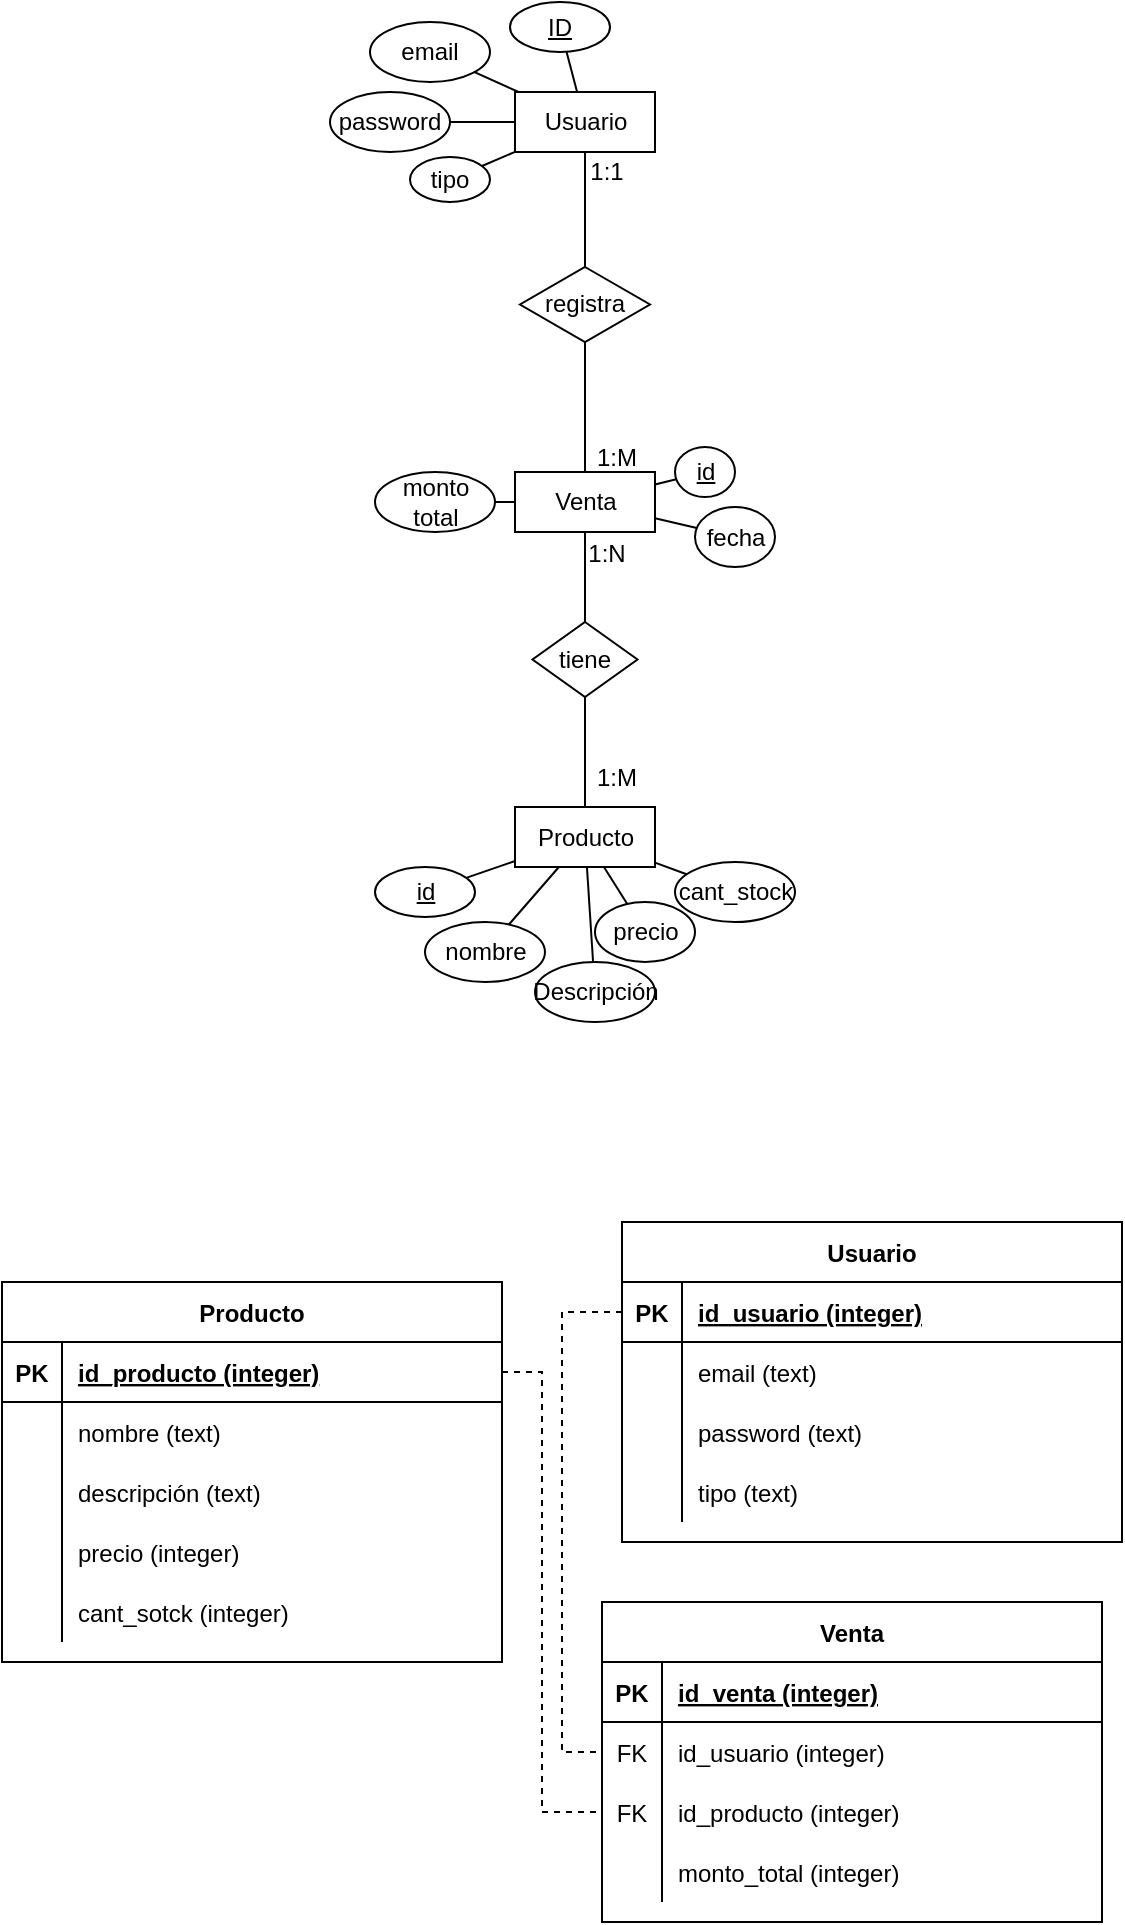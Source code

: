 <mxfile version="24.3.1" type="device">
  <diagram id="R2lEEEUBdFMjLlhIrx00" name="Page-1">
    <mxGraphModel dx="3315" dy="803" grid="1" gridSize="10" guides="1" tooltips="1" connect="1" arrows="1" fold="1" page="1" pageScale="1" pageWidth="850" pageHeight="1100" math="0" shadow="0" extFonts="Permanent Marker^https://fonts.googleapis.com/css?family=Permanent+Marker">
      <root>
        <mxCell id="0" />
        <mxCell id="1" parent="0" />
        <mxCell id="B-fqAywJtdYy5qds0nsP-2" value="Venta" style="shape=table;startSize=30;container=1;collapsible=1;childLayout=tableLayout;fixedRows=1;rowLines=0;fontStyle=1;align=center;resizeLast=1;" vertex="1" parent="1">
          <mxGeometry x="-1255" y="870" width="250" height="160" as="geometry" />
        </mxCell>
        <mxCell id="B-fqAywJtdYy5qds0nsP-3" value="" style="shape=partialRectangle;collapsible=0;dropTarget=0;pointerEvents=0;fillColor=none;points=[[0,0.5],[1,0.5]];portConstraint=eastwest;top=0;left=0;right=0;bottom=1;" vertex="1" parent="B-fqAywJtdYy5qds0nsP-2">
          <mxGeometry y="30" width="250" height="30" as="geometry" />
        </mxCell>
        <mxCell id="B-fqAywJtdYy5qds0nsP-4" value="PK" style="shape=partialRectangle;overflow=hidden;connectable=0;fillColor=none;top=0;left=0;bottom=0;right=0;fontStyle=1;" vertex="1" parent="B-fqAywJtdYy5qds0nsP-3">
          <mxGeometry width="30" height="30" as="geometry">
            <mxRectangle width="30" height="30" as="alternateBounds" />
          </mxGeometry>
        </mxCell>
        <mxCell id="B-fqAywJtdYy5qds0nsP-5" value="id_venta (integer)" style="shape=partialRectangle;overflow=hidden;connectable=0;fillColor=none;top=0;left=0;bottom=0;right=0;align=left;spacingLeft=6;fontStyle=5;" vertex="1" parent="B-fqAywJtdYy5qds0nsP-3">
          <mxGeometry x="30" width="220" height="30" as="geometry">
            <mxRectangle width="220" height="30" as="alternateBounds" />
          </mxGeometry>
        </mxCell>
        <mxCell id="B-fqAywJtdYy5qds0nsP-6" value="" style="shape=partialRectangle;collapsible=0;dropTarget=0;pointerEvents=0;fillColor=none;points=[[0,0.5],[1,0.5]];portConstraint=eastwest;top=0;left=0;right=0;bottom=0;" vertex="1" parent="B-fqAywJtdYy5qds0nsP-2">
          <mxGeometry y="60" width="250" height="30" as="geometry" />
        </mxCell>
        <mxCell id="B-fqAywJtdYy5qds0nsP-7" value="FK" style="shape=partialRectangle;overflow=hidden;connectable=0;fillColor=none;top=0;left=0;bottom=0;right=0;" vertex="1" parent="B-fqAywJtdYy5qds0nsP-6">
          <mxGeometry width="30" height="30" as="geometry">
            <mxRectangle width="30" height="30" as="alternateBounds" />
          </mxGeometry>
        </mxCell>
        <mxCell id="B-fqAywJtdYy5qds0nsP-8" value="id_usuario (integer)" style="shape=partialRectangle;overflow=hidden;connectable=0;fillColor=none;top=0;left=0;bottom=0;right=0;align=left;spacingLeft=6;" vertex="1" parent="B-fqAywJtdYy5qds0nsP-6">
          <mxGeometry x="30" width="220" height="30" as="geometry">
            <mxRectangle width="220" height="30" as="alternateBounds" />
          </mxGeometry>
        </mxCell>
        <mxCell id="B-fqAywJtdYy5qds0nsP-9" value="" style="shape=partialRectangle;collapsible=0;dropTarget=0;pointerEvents=0;fillColor=none;points=[[0,0.5],[1,0.5]];portConstraint=eastwest;top=0;left=0;right=0;bottom=0;" vertex="1" parent="B-fqAywJtdYy5qds0nsP-2">
          <mxGeometry y="90" width="250" height="30" as="geometry" />
        </mxCell>
        <mxCell id="B-fqAywJtdYy5qds0nsP-10" value="FK" style="shape=partialRectangle;overflow=hidden;connectable=0;fillColor=none;top=0;left=0;bottom=0;right=0;" vertex="1" parent="B-fqAywJtdYy5qds0nsP-9">
          <mxGeometry width="30" height="30" as="geometry">
            <mxRectangle width="30" height="30" as="alternateBounds" />
          </mxGeometry>
        </mxCell>
        <mxCell id="B-fqAywJtdYy5qds0nsP-11" value="id_producto (integer)" style="shape=partialRectangle;overflow=hidden;connectable=0;fillColor=none;top=0;left=0;bottom=0;right=0;align=left;spacingLeft=6;" vertex="1" parent="B-fqAywJtdYy5qds0nsP-9">
          <mxGeometry x="30" width="220" height="30" as="geometry">
            <mxRectangle width="220" height="30" as="alternateBounds" />
          </mxGeometry>
        </mxCell>
        <mxCell id="B-fqAywJtdYy5qds0nsP-12" value="" style="shape=partialRectangle;collapsible=0;dropTarget=0;pointerEvents=0;fillColor=none;points=[[0,0.5],[1,0.5]];portConstraint=eastwest;top=0;left=0;right=0;bottom=0;" vertex="1" parent="B-fqAywJtdYy5qds0nsP-2">
          <mxGeometry y="120" width="250" height="30" as="geometry" />
        </mxCell>
        <mxCell id="B-fqAywJtdYy5qds0nsP-13" value="" style="shape=partialRectangle;overflow=hidden;connectable=0;fillColor=none;top=0;left=0;bottom=0;right=0;" vertex="1" parent="B-fqAywJtdYy5qds0nsP-12">
          <mxGeometry width="30" height="30" as="geometry">
            <mxRectangle width="30" height="30" as="alternateBounds" />
          </mxGeometry>
        </mxCell>
        <mxCell id="B-fqAywJtdYy5qds0nsP-14" value="monto_total (integer)" style="shape=partialRectangle;overflow=hidden;connectable=0;fillColor=none;top=0;left=0;bottom=0;right=0;align=left;spacingLeft=6;" vertex="1" parent="B-fqAywJtdYy5qds0nsP-12">
          <mxGeometry x="30" width="220" height="30" as="geometry">
            <mxRectangle width="220" height="30" as="alternateBounds" />
          </mxGeometry>
        </mxCell>
        <mxCell id="B-fqAywJtdYy5qds0nsP-21" value="Producto" style="shape=table;startSize=30;container=1;collapsible=1;childLayout=tableLayout;fixedRows=1;rowLines=0;fontStyle=1;align=center;resizeLast=1;" vertex="1" parent="1">
          <mxGeometry x="-1555" y="710" width="250" height="190" as="geometry" />
        </mxCell>
        <mxCell id="B-fqAywJtdYy5qds0nsP-22" value="" style="shape=partialRectangle;collapsible=0;dropTarget=0;pointerEvents=0;fillColor=none;points=[[0,0.5],[1,0.5]];portConstraint=eastwest;top=0;left=0;right=0;bottom=1;" vertex="1" parent="B-fqAywJtdYy5qds0nsP-21">
          <mxGeometry y="30" width="250" height="30" as="geometry" />
        </mxCell>
        <mxCell id="B-fqAywJtdYy5qds0nsP-23" value="PK" style="shape=partialRectangle;overflow=hidden;connectable=0;fillColor=none;top=0;left=0;bottom=0;right=0;fontStyle=1;" vertex="1" parent="B-fqAywJtdYy5qds0nsP-22">
          <mxGeometry width="30" height="30" as="geometry">
            <mxRectangle width="30" height="30" as="alternateBounds" />
          </mxGeometry>
        </mxCell>
        <mxCell id="B-fqAywJtdYy5qds0nsP-24" value="id_producto (integer)" style="shape=partialRectangle;overflow=hidden;connectable=0;fillColor=none;top=0;left=0;bottom=0;right=0;align=left;spacingLeft=6;fontStyle=5;" vertex="1" parent="B-fqAywJtdYy5qds0nsP-22">
          <mxGeometry x="30" width="220" height="30" as="geometry">
            <mxRectangle width="220" height="30" as="alternateBounds" />
          </mxGeometry>
        </mxCell>
        <mxCell id="B-fqAywJtdYy5qds0nsP-25" value="" style="shape=partialRectangle;collapsible=0;dropTarget=0;pointerEvents=0;fillColor=none;points=[[0,0.5],[1,0.5]];portConstraint=eastwest;top=0;left=0;right=0;bottom=0;" vertex="1" parent="B-fqAywJtdYy5qds0nsP-21">
          <mxGeometry y="60" width="250" height="30" as="geometry" />
        </mxCell>
        <mxCell id="B-fqAywJtdYy5qds0nsP-26" value="" style="shape=partialRectangle;overflow=hidden;connectable=0;fillColor=none;top=0;left=0;bottom=0;right=0;" vertex="1" parent="B-fqAywJtdYy5qds0nsP-25">
          <mxGeometry width="30" height="30" as="geometry">
            <mxRectangle width="30" height="30" as="alternateBounds" />
          </mxGeometry>
        </mxCell>
        <mxCell id="B-fqAywJtdYy5qds0nsP-27" value="nombre (text)" style="shape=partialRectangle;overflow=hidden;connectable=0;fillColor=none;top=0;left=0;bottom=0;right=0;align=left;spacingLeft=6;" vertex="1" parent="B-fqAywJtdYy5qds0nsP-25">
          <mxGeometry x="30" width="220" height="30" as="geometry">
            <mxRectangle width="220" height="30" as="alternateBounds" />
          </mxGeometry>
        </mxCell>
        <mxCell id="B-fqAywJtdYy5qds0nsP-28" value="" style="shape=partialRectangle;collapsible=0;dropTarget=0;pointerEvents=0;fillColor=none;points=[[0,0.5],[1,0.5]];portConstraint=eastwest;top=0;left=0;right=0;bottom=0;" vertex="1" parent="B-fqAywJtdYy5qds0nsP-21">
          <mxGeometry y="90" width="250" height="30" as="geometry" />
        </mxCell>
        <mxCell id="B-fqAywJtdYy5qds0nsP-29" value="" style="shape=partialRectangle;overflow=hidden;connectable=0;fillColor=none;top=0;left=0;bottom=0;right=0;" vertex="1" parent="B-fqAywJtdYy5qds0nsP-28">
          <mxGeometry width="30" height="30" as="geometry">
            <mxRectangle width="30" height="30" as="alternateBounds" />
          </mxGeometry>
        </mxCell>
        <mxCell id="B-fqAywJtdYy5qds0nsP-30" value="descripción (text)" style="shape=partialRectangle;overflow=hidden;connectable=0;fillColor=none;top=0;left=0;bottom=0;right=0;align=left;spacingLeft=6;" vertex="1" parent="B-fqAywJtdYy5qds0nsP-28">
          <mxGeometry x="30" width="220" height="30" as="geometry">
            <mxRectangle width="220" height="30" as="alternateBounds" />
          </mxGeometry>
        </mxCell>
        <mxCell id="B-fqAywJtdYy5qds0nsP-31" value="" style="shape=partialRectangle;collapsible=0;dropTarget=0;pointerEvents=0;fillColor=none;points=[[0,0.5],[1,0.5]];portConstraint=eastwest;top=0;left=0;right=0;bottom=0;" vertex="1" parent="B-fqAywJtdYy5qds0nsP-21">
          <mxGeometry y="120" width="250" height="30" as="geometry" />
        </mxCell>
        <mxCell id="B-fqAywJtdYy5qds0nsP-32" value="" style="shape=partialRectangle;overflow=hidden;connectable=0;fillColor=none;top=0;left=0;bottom=0;right=0;" vertex="1" parent="B-fqAywJtdYy5qds0nsP-31">
          <mxGeometry width="30" height="30" as="geometry">
            <mxRectangle width="30" height="30" as="alternateBounds" />
          </mxGeometry>
        </mxCell>
        <mxCell id="B-fqAywJtdYy5qds0nsP-33" value="precio (integer)" style="shape=partialRectangle;overflow=hidden;connectable=0;fillColor=none;top=0;left=0;bottom=0;right=0;align=left;spacingLeft=6;" vertex="1" parent="B-fqAywJtdYy5qds0nsP-31">
          <mxGeometry x="30" width="220" height="30" as="geometry">
            <mxRectangle width="220" height="30" as="alternateBounds" />
          </mxGeometry>
        </mxCell>
        <mxCell id="B-fqAywJtdYy5qds0nsP-34" value="" style="shape=partialRectangle;collapsible=0;dropTarget=0;pointerEvents=0;fillColor=none;points=[[0,0.5],[1,0.5]];portConstraint=eastwest;top=0;left=0;right=0;bottom=0;" vertex="1" parent="B-fqAywJtdYy5qds0nsP-21">
          <mxGeometry y="150" width="250" height="30" as="geometry" />
        </mxCell>
        <mxCell id="B-fqAywJtdYy5qds0nsP-35" value="" style="shape=partialRectangle;overflow=hidden;connectable=0;fillColor=none;top=0;left=0;bottom=0;right=0;" vertex="1" parent="B-fqAywJtdYy5qds0nsP-34">
          <mxGeometry width="30" height="30" as="geometry">
            <mxRectangle width="30" height="30" as="alternateBounds" />
          </mxGeometry>
        </mxCell>
        <mxCell id="B-fqAywJtdYy5qds0nsP-36" value="cant_sotck (integer)" style="shape=partialRectangle;overflow=hidden;connectable=0;fillColor=none;top=0;left=0;bottom=0;right=0;align=left;spacingLeft=6;" vertex="1" parent="B-fqAywJtdYy5qds0nsP-34">
          <mxGeometry x="30" width="220" height="30" as="geometry">
            <mxRectangle width="220" height="30" as="alternateBounds" />
          </mxGeometry>
        </mxCell>
        <mxCell id="B-fqAywJtdYy5qds0nsP-40" value="Usuario" style="shape=table;startSize=30;container=1;collapsible=1;childLayout=tableLayout;fixedRows=1;rowLines=0;fontStyle=1;align=center;resizeLast=1;" vertex="1" parent="1">
          <mxGeometry x="-1245" y="680" width="250" height="160" as="geometry" />
        </mxCell>
        <mxCell id="B-fqAywJtdYy5qds0nsP-41" value="" style="shape=partialRectangle;collapsible=0;dropTarget=0;pointerEvents=0;fillColor=none;points=[[0,0.5],[1,0.5]];portConstraint=eastwest;top=0;left=0;right=0;bottom=1;" vertex="1" parent="B-fqAywJtdYy5qds0nsP-40">
          <mxGeometry y="30" width="250" height="30" as="geometry" />
        </mxCell>
        <mxCell id="B-fqAywJtdYy5qds0nsP-42" value="PK" style="shape=partialRectangle;overflow=hidden;connectable=0;fillColor=none;top=0;left=0;bottom=0;right=0;fontStyle=1;" vertex="1" parent="B-fqAywJtdYy5qds0nsP-41">
          <mxGeometry width="30" height="30" as="geometry">
            <mxRectangle width="30" height="30" as="alternateBounds" />
          </mxGeometry>
        </mxCell>
        <mxCell id="B-fqAywJtdYy5qds0nsP-43" value="id_usuario (integer)" style="shape=partialRectangle;overflow=hidden;connectable=0;fillColor=none;top=0;left=0;bottom=0;right=0;align=left;spacingLeft=6;fontStyle=5;" vertex="1" parent="B-fqAywJtdYy5qds0nsP-41">
          <mxGeometry x="30" width="220" height="30" as="geometry">
            <mxRectangle width="220" height="30" as="alternateBounds" />
          </mxGeometry>
        </mxCell>
        <mxCell id="B-fqAywJtdYy5qds0nsP-44" value="" style="shape=partialRectangle;collapsible=0;dropTarget=0;pointerEvents=0;fillColor=none;points=[[0,0.5],[1,0.5]];portConstraint=eastwest;top=0;left=0;right=0;bottom=0;" vertex="1" parent="B-fqAywJtdYy5qds0nsP-40">
          <mxGeometry y="60" width="250" height="30" as="geometry" />
        </mxCell>
        <mxCell id="B-fqAywJtdYy5qds0nsP-45" value="" style="shape=partialRectangle;overflow=hidden;connectable=0;fillColor=none;top=0;left=0;bottom=0;right=0;" vertex="1" parent="B-fqAywJtdYy5qds0nsP-44">
          <mxGeometry width="30" height="30" as="geometry">
            <mxRectangle width="30" height="30" as="alternateBounds" />
          </mxGeometry>
        </mxCell>
        <mxCell id="B-fqAywJtdYy5qds0nsP-46" value="email (text)" style="shape=partialRectangle;overflow=hidden;connectable=0;fillColor=none;top=0;left=0;bottom=0;right=0;align=left;spacingLeft=6;" vertex="1" parent="B-fqAywJtdYy5qds0nsP-44">
          <mxGeometry x="30" width="220" height="30" as="geometry">
            <mxRectangle width="220" height="30" as="alternateBounds" />
          </mxGeometry>
        </mxCell>
        <mxCell id="B-fqAywJtdYy5qds0nsP-47" value="" style="shape=partialRectangle;collapsible=0;dropTarget=0;pointerEvents=0;fillColor=none;points=[[0,0.5],[1,0.5]];portConstraint=eastwest;top=0;left=0;right=0;bottom=0;" vertex="1" parent="B-fqAywJtdYy5qds0nsP-40">
          <mxGeometry y="90" width="250" height="30" as="geometry" />
        </mxCell>
        <mxCell id="B-fqAywJtdYy5qds0nsP-48" value="" style="shape=partialRectangle;overflow=hidden;connectable=0;fillColor=none;top=0;left=0;bottom=0;right=0;" vertex="1" parent="B-fqAywJtdYy5qds0nsP-47">
          <mxGeometry width="30" height="30" as="geometry">
            <mxRectangle width="30" height="30" as="alternateBounds" />
          </mxGeometry>
        </mxCell>
        <mxCell id="B-fqAywJtdYy5qds0nsP-49" value="password (text)" style="shape=partialRectangle;overflow=hidden;connectable=0;fillColor=none;top=0;left=0;bottom=0;right=0;align=left;spacingLeft=6;" vertex="1" parent="B-fqAywJtdYy5qds0nsP-47">
          <mxGeometry x="30" width="220" height="30" as="geometry">
            <mxRectangle width="220" height="30" as="alternateBounds" />
          </mxGeometry>
        </mxCell>
        <mxCell id="B-fqAywJtdYy5qds0nsP-50" value="" style="shape=partialRectangle;collapsible=0;dropTarget=0;pointerEvents=0;fillColor=none;points=[[0,0.5],[1,0.5]];portConstraint=eastwest;top=0;left=0;right=0;bottom=0;" vertex="1" parent="B-fqAywJtdYy5qds0nsP-40">
          <mxGeometry y="120" width="250" height="30" as="geometry" />
        </mxCell>
        <mxCell id="B-fqAywJtdYy5qds0nsP-51" value="" style="shape=partialRectangle;overflow=hidden;connectable=0;fillColor=none;top=0;left=0;bottom=0;right=0;" vertex="1" parent="B-fqAywJtdYy5qds0nsP-50">
          <mxGeometry width="30" height="30" as="geometry">
            <mxRectangle width="30" height="30" as="alternateBounds" />
          </mxGeometry>
        </mxCell>
        <mxCell id="B-fqAywJtdYy5qds0nsP-52" value="tipo (text)" style="shape=partialRectangle;overflow=hidden;connectable=0;fillColor=none;top=0;left=0;bottom=0;right=0;align=left;spacingLeft=6;" vertex="1" parent="B-fqAywJtdYy5qds0nsP-50">
          <mxGeometry x="30" width="220" height="30" as="geometry">
            <mxRectangle width="220" height="30" as="alternateBounds" />
          </mxGeometry>
        </mxCell>
        <mxCell id="B-fqAywJtdYy5qds0nsP-59" value="" style="endArrow=none;dashed=1;html=1;rounded=0;" edge="1" parent="1" source="B-fqAywJtdYy5qds0nsP-41" target="B-fqAywJtdYy5qds0nsP-6">
          <mxGeometry width="50" height="50" relative="1" as="geometry">
            <mxPoint x="-1207.5" y="725" as="sourcePoint" />
            <mxPoint x="-1342.5" y="1035" as="targetPoint" />
            <Array as="points">
              <mxPoint x="-1275" y="725" />
              <mxPoint x="-1275" y="945" />
            </Array>
          </mxGeometry>
        </mxCell>
        <mxCell id="B-fqAywJtdYy5qds0nsP-60" value="" style="endArrow=none;dashed=1;html=1;rounded=0;" edge="1" parent="1" source="B-fqAywJtdYy5qds0nsP-22" target="B-fqAywJtdYy5qds0nsP-9">
          <mxGeometry width="50" height="50" relative="1" as="geometry">
            <mxPoint x="-1265" y="750" as="sourcePoint" />
            <mxPoint x="-1265" y="970" as="targetPoint" />
            <Array as="points">
              <mxPoint x="-1285" y="755" />
              <mxPoint x="-1285" y="975" />
            </Array>
          </mxGeometry>
        </mxCell>
        <mxCell id="B-fqAywJtdYy5qds0nsP-61" value="" style="group" vertex="1" connectable="0" parent="1">
          <mxGeometry x="-1391" y="70" width="232.5" height="510" as="geometry" />
        </mxCell>
        <mxCell id="EDjnVnsCVGzYCs3zLX-O-39" value="registra" style="rhombus;whiteSpace=wrap;html=1;" parent="B-fqAywJtdYy5qds0nsP-61" vertex="1">
          <mxGeometry x="95" y="132.5" width="65" height="37.5" as="geometry" />
        </mxCell>
        <mxCell id="EDjnVnsCVGzYCs3zLX-O-42" value="" style="endArrow=none;html=1;rounded=0;" parent="B-fqAywJtdYy5qds0nsP-61" source="EDjnVnsCVGzYCs3zLX-O-9" target="EDjnVnsCVGzYCs3zLX-O-39" edge="1">
          <mxGeometry width="50" height="50" relative="1" as="geometry">
            <mxPoint x="157.5" y="87.5" as="sourcePoint" />
            <mxPoint x="252.5" y="87.5" as="targetPoint" />
          </mxGeometry>
        </mxCell>
        <mxCell id="ayAh6vKi0bp1DgzsXxaQ-1" value="" style="group" parent="B-fqAywJtdYy5qds0nsP-61" vertex="1" connectable="0">
          <mxGeometry x="22.5" y="402.5" width="210" height="107.5" as="geometry" />
        </mxCell>
        <mxCell id="EDjnVnsCVGzYCs3zLX-O-61" value="precio" style="ellipse;whiteSpace=wrap;html=1;" parent="ayAh6vKi0bp1DgzsXxaQ-1" vertex="1">
          <mxGeometry x="110" y="47.5" width="50" height="30" as="geometry" />
        </mxCell>
        <mxCell id="EDjnVnsCVGzYCs3zLX-O-62" value="" style="endArrow=none;html=1;rounded=0;" parent="ayAh6vKi0bp1DgzsXxaQ-1" source="EDjnVnsCVGzYCs3zLX-O-56" target="EDjnVnsCVGzYCs3zLX-O-61" edge="1">
          <mxGeometry width="50" height="50" relative="1" as="geometry">
            <mxPoint x="30" y="60.5" as="sourcePoint" />
            <mxPoint x="17.5" y="135" as="targetPoint" />
          </mxGeometry>
        </mxCell>
        <mxCell id="EDjnVnsCVGzYCs3zLX-O-63" value="cant_stock" style="ellipse;whiteSpace=wrap;html=1;" parent="ayAh6vKi0bp1DgzsXxaQ-1" vertex="1">
          <mxGeometry x="150" y="27.5" width="60" height="30" as="geometry" />
        </mxCell>
        <mxCell id="EDjnVnsCVGzYCs3zLX-O-64" value="" style="endArrow=none;html=1;rounded=0;" parent="ayAh6vKi0bp1DgzsXxaQ-1" source="EDjnVnsCVGzYCs3zLX-O-56" target="EDjnVnsCVGzYCs3zLX-O-63" edge="1">
          <mxGeometry width="50" height="50" relative="1" as="geometry">
            <mxPoint x="140" y="110.5" as="sourcePoint" />
            <mxPoint x="127.5" y="185" as="targetPoint" />
          </mxGeometry>
        </mxCell>
        <mxCell id="EDjnVnsCVGzYCs3zLX-O-54" value="&lt;u&gt;id&lt;/u&gt;" style="ellipse;whiteSpace=wrap;html=1;" parent="ayAh6vKi0bp1DgzsXxaQ-1" vertex="1">
          <mxGeometry y="30" width="50" height="25" as="geometry" />
        </mxCell>
        <mxCell id="EDjnVnsCVGzYCs3zLX-O-55" value="" style="endArrow=none;html=1;rounded=0;" parent="ayAh6vKi0bp1DgzsXxaQ-1" source="EDjnVnsCVGzYCs3zLX-O-56" target="EDjnVnsCVGzYCs3zLX-O-54" edge="1">
          <mxGeometry width="50" height="50" relative="1" as="geometry">
            <mxPoint x="77.5" y="-25" as="sourcePoint" />
            <mxPoint x="-12.5" y="50" as="targetPoint" />
          </mxGeometry>
        </mxCell>
        <mxCell id="EDjnVnsCVGzYCs3zLX-O-56" value="Producto" style="rounded=0;whiteSpace=wrap;html=1;" parent="ayAh6vKi0bp1DgzsXxaQ-1" vertex="1">
          <mxGeometry x="70" width="70" height="30" as="geometry" />
        </mxCell>
        <mxCell id="EDjnVnsCVGzYCs3zLX-O-57" value="Descripción" style="ellipse;whiteSpace=wrap;html=1;" parent="ayAh6vKi0bp1DgzsXxaQ-1" vertex="1">
          <mxGeometry x="80" y="77.5" width="60" height="30" as="geometry" />
        </mxCell>
        <mxCell id="EDjnVnsCVGzYCs3zLX-O-58" value="" style="endArrow=none;html=1;rounded=0;" parent="ayAh6vKi0bp1DgzsXxaQ-1" source="EDjnVnsCVGzYCs3zLX-O-56" target="EDjnVnsCVGzYCs3zLX-O-57" edge="1">
          <mxGeometry width="50" height="50" relative="1" as="geometry">
            <mxPoint x="148" y="30" as="sourcePoint" />
            <mxPoint x="57.5" y="70" as="targetPoint" />
          </mxGeometry>
        </mxCell>
        <mxCell id="EDjnVnsCVGzYCs3zLX-O-59" value="nombre" style="ellipse;whiteSpace=wrap;html=1;" parent="ayAh6vKi0bp1DgzsXxaQ-1" vertex="1">
          <mxGeometry x="25" y="57.5" width="60" height="30" as="geometry" />
        </mxCell>
        <mxCell id="EDjnVnsCVGzYCs3zLX-O-60" value="" style="endArrow=none;html=1;rounded=0;" parent="ayAh6vKi0bp1DgzsXxaQ-1" source="EDjnVnsCVGzYCs3zLX-O-56" target="EDjnVnsCVGzYCs3zLX-O-59" edge="1">
          <mxGeometry width="50" height="50" relative="1" as="geometry">
            <mxPoint x="98" y="30" as="sourcePoint" />
            <mxPoint x="7.5" y="70" as="targetPoint" />
          </mxGeometry>
        </mxCell>
        <mxCell id="ayAh6vKi0bp1DgzsXxaQ-2" value="" style="group" parent="B-fqAywJtdYy5qds0nsP-61" vertex="1" connectable="0">
          <mxGeometry x="22.5" y="222.5" width="200" height="60" as="geometry" />
        </mxCell>
        <mxCell id="EDjnVnsCVGzYCs3zLX-O-44" value="&lt;u&gt;id&lt;/u&gt;" style="ellipse;whiteSpace=wrap;html=1;" parent="ayAh6vKi0bp1DgzsXxaQ-2" vertex="1">
          <mxGeometry x="150" width="30" height="25" as="geometry" />
        </mxCell>
        <mxCell id="EDjnVnsCVGzYCs3zLX-O-45" value="" style="endArrow=none;html=1;rounded=0;" parent="ayAh6vKi0bp1DgzsXxaQ-2" source="EDjnVnsCVGzYCs3zLX-O-46" target="EDjnVnsCVGzYCs3zLX-O-44" edge="1">
          <mxGeometry width="50" height="50" relative="1" as="geometry">
            <mxPoint x="77.5" y="7.5" as="sourcePoint" />
            <mxPoint x="-12.5" y="82.5" as="targetPoint" />
          </mxGeometry>
        </mxCell>
        <mxCell id="EDjnVnsCVGzYCs3zLX-O-46" value="Venta" style="rounded=0;whiteSpace=wrap;html=1;" parent="ayAh6vKi0bp1DgzsXxaQ-2" vertex="1">
          <mxGeometry x="70" y="12.5" width="70" height="30" as="geometry" />
        </mxCell>
        <mxCell id="EDjnVnsCVGzYCs3zLX-O-47" value="monto total" style="ellipse;whiteSpace=wrap;html=1;" parent="ayAh6vKi0bp1DgzsXxaQ-2" vertex="1">
          <mxGeometry y="12.5" width="60" height="30" as="geometry" />
        </mxCell>
        <mxCell id="EDjnVnsCVGzYCs3zLX-O-48" value="" style="endArrow=none;html=1;rounded=0;" parent="ayAh6vKi0bp1DgzsXxaQ-2" source="EDjnVnsCVGzYCs3zLX-O-46" target="EDjnVnsCVGzYCs3zLX-O-47" edge="1">
          <mxGeometry width="50" height="50" relative="1" as="geometry">
            <mxPoint x="148" y="62.5" as="sourcePoint" />
            <mxPoint x="57.5" y="102.5" as="targetPoint" />
          </mxGeometry>
        </mxCell>
        <mxCell id="EDjnVnsCVGzYCs3zLX-O-49" value="fecha" style="ellipse;whiteSpace=wrap;html=1;" parent="ayAh6vKi0bp1DgzsXxaQ-2" vertex="1">
          <mxGeometry x="160" y="30" width="40" height="30" as="geometry" />
        </mxCell>
        <mxCell id="EDjnVnsCVGzYCs3zLX-O-50" value="" style="endArrow=none;html=1;rounded=0;" parent="ayAh6vKi0bp1DgzsXxaQ-2" source="EDjnVnsCVGzYCs3zLX-O-46" target="EDjnVnsCVGzYCs3zLX-O-49" edge="1">
          <mxGeometry width="50" height="50" relative="1" as="geometry">
            <mxPoint x="98" y="62.5" as="sourcePoint" />
            <mxPoint x="7.5" y="102.5" as="targetPoint" />
          </mxGeometry>
        </mxCell>
        <mxCell id="ayAh6vKi0bp1DgzsXxaQ-6" value="1:M" style="text;html=1;align=center;verticalAlign=middle;resizable=0;points=[];autosize=1;strokeColor=none;fillColor=none;" parent="ayAh6vKi0bp1DgzsXxaQ-2" vertex="1">
          <mxGeometry x="100" y="-10" width="40" height="30" as="geometry" />
        </mxCell>
        <mxCell id="ayAh6vKi0bp1DgzsXxaQ-3" value="" style="endArrow=none;html=1;rounded=0;" parent="B-fqAywJtdYy5qds0nsP-61" source="EDjnVnsCVGzYCs3zLX-O-39" target="EDjnVnsCVGzYCs3zLX-O-46" edge="1">
          <mxGeometry width="50" height="50" relative="1" as="geometry">
            <mxPoint x="149.5" y="75.5" as="sourcePoint" />
            <mxPoint x="135.5" y="154.5" as="targetPoint" />
          </mxGeometry>
        </mxCell>
        <mxCell id="ayAh6vKi0bp1DgzsXxaQ-4" value="" style="group" parent="B-fqAywJtdYy5qds0nsP-61" vertex="1" connectable="0">
          <mxGeometry width="162.5" height="100" as="geometry" />
        </mxCell>
        <mxCell id="EDjnVnsCVGzYCs3zLX-O-6" value="&lt;u&gt;ID&lt;/u&gt;" style="ellipse;whiteSpace=wrap;html=1;" parent="ayAh6vKi0bp1DgzsXxaQ-4" vertex="1">
          <mxGeometry x="90" width="50" height="25" as="geometry" />
        </mxCell>
        <mxCell id="EDjnVnsCVGzYCs3zLX-O-7" value="" style="endArrow=none;html=1;rounded=0;" parent="ayAh6vKi0bp1DgzsXxaQ-4" source="EDjnVnsCVGzYCs3zLX-O-9" target="EDjnVnsCVGzYCs3zLX-O-6" edge="1">
          <mxGeometry width="50" height="50" relative="1" as="geometry">
            <mxPoint x="97.5" y="37.5" as="sourcePoint" />
            <mxPoint x="7.5" y="112.5" as="targetPoint" />
          </mxGeometry>
        </mxCell>
        <mxCell id="EDjnVnsCVGzYCs3zLX-O-9" value="Usuario" style="rounded=0;whiteSpace=wrap;html=1;" parent="ayAh6vKi0bp1DgzsXxaQ-4" vertex="1">
          <mxGeometry x="92.5" y="45" width="70" height="30" as="geometry" />
        </mxCell>
        <mxCell id="EDjnVnsCVGzYCs3zLX-O-10" value="password" style="ellipse;whiteSpace=wrap;html=1;" parent="ayAh6vKi0bp1DgzsXxaQ-4" vertex="1">
          <mxGeometry y="45" width="60" height="30" as="geometry" />
        </mxCell>
        <mxCell id="EDjnVnsCVGzYCs3zLX-O-11" value="" style="endArrow=none;html=1;rounded=0;" parent="ayAh6vKi0bp1DgzsXxaQ-4" source="EDjnVnsCVGzYCs3zLX-O-9" target="EDjnVnsCVGzYCs3zLX-O-10" edge="1">
          <mxGeometry width="50" height="50" relative="1" as="geometry">
            <mxPoint x="168" y="92.5" as="sourcePoint" />
            <mxPoint x="77.5" y="132.5" as="targetPoint" />
          </mxGeometry>
        </mxCell>
        <mxCell id="EDjnVnsCVGzYCs3zLX-O-12" value="email" style="ellipse;whiteSpace=wrap;html=1;" parent="ayAh6vKi0bp1DgzsXxaQ-4" vertex="1">
          <mxGeometry x="20" y="10" width="60" height="30" as="geometry" />
        </mxCell>
        <mxCell id="EDjnVnsCVGzYCs3zLX-O-13" value="" style="endArrow=none;html=1;rounded=0;" parent="ayAh6vKi0bp1DgzsXxaQ-4" source="EDjnVnsCVGzYCs3zLX-O-9" target="EDjnVnsCVGzYCs3zLX-O-12" edge="1">
          <mxGeometry width="50" height="50" relative="1" as="geometry">
            <mxPoint x="118" y="92.5" as="sourcePoint" />
            <mxPoint x="27.5" y="132.5" as="targetPoint" />
          </mxGeometry>
        </mxCell>
        <mxCell id="EDjnVnsCVGzYCs3zLX-O-14" value="tipo" style="ellipse;whiteSpace=wrap;html=1;" parent="ayAh6vKi0bp1DgzsXxaQ-4" vertex="1">
          <mxGeometry x="40" y="77.5" width="40" height="22.5" as="geometry" />
        </mxCell>
        <mxCell id="EDjnVnsCVGzYCs3zLX-O-15" value="" style="endArrow=none;html=1;rounded=0;" parent="ayAh6vKi0bp1DgzsXxaQ-4" source="EDjnVnsCVGzYCs3zLX-O-9" target="EDjnVnsCVGzYCs3zLX-O-14" edge="1">
          <mxGeometry width="50" height="50" relative="1" as="geometry">
            <mxPoint x="128" y="102.5" as="sourcePoint" />
            <mxPoint x="37.5" y="142.5" as="targetPoint" />
          </mxGeometry>
        </mxCell>
        <mxCell id="ayAh6vKi0bp1DgzsXxaQ-5" value="1:1" style="text;html=1;align=center;verticalAlign=middle;resizable=0;points=[];autosize=1;strokeColor=none;fillColor=none;" parent="ayAh6vKi0bp1DgzsXxaQ-4" vertex="1">
          <mxGeometry x="117.5" y="70" width="40" height="30" as="geometry" />
        </mxCell>
        <mxCell id="ayAh6vKi0bp1DgzsXxaQ-8" value="tiene" style="rhombus;whiteSpace=wrap;html=1;" parent="B-fqAywJtdYy5qds0nsP-61" vertex="1">
          <mxGeometry x="101.25" y="310" width="52.5" height="37.5" as="geometry" />
        </mxCell>
        <mxCell id="ayAh6vKi0bp1DgzsXxaQ-10" value="" style="endArrow=none;html=1;rounded=0;" parent="B-fqAywJtdYy5qds0nsP-61" source="EDjnVnsCVGzYCs3zLX-O-46" target="ayAh6vKi0bp1DgzsXxaQ-8" edge="1">
          <mxGeometry width="50" height="50" relative="1" as="geometry">
            <mxPoint x="137.5" y="180.5" as="sourcePoint" />
            <mxPoint x="137.5" y="245.5" as="targetPoint" />
          </mxGeometry>
        </mxCell>
        <mxCell id="ayAh6vKi0bp1DgzsXxaQ-11" value="" style="endArrow=none;html=1;rounded=0;" parent="B-fqAywJtdYy5qds0nsP-61" source="ayAh6vKi0bp1DgzsXxaQ-8" target="EDjnVnsCVGzYCs3zLX-O-56" edge="1">
          <mxGeometry width="50" height="50" relative="1" as="geometry">
            <mxPoint x="137.5" y="275.5" as="sourcePoint" />
            <mxPoint x="137.5" y="313.5" as="targetPoint" />
          </mxGeometry>
        </mxCell>
        <mxCell id="ayAh6vKi0bp1DgzsXxaQ-12" value="1:N" style="text;html=1;align=center;verticalAlign=middle;resizable=0;points=[];autosize=1;strokeColor=none;fillColor=none;" parent="B-fqAywJtdYy5qds0nsP-61" vertex="1">
          <mxGeometry x="117.5" y="260.5" width="40" height="30" as="geometry" />
        </mxCell>
        <mxCell id="ayAh6vKi0bp1DgzsXxaQ-13" value="1:M" style="text;html=1;align=center;verticalAlign=middle;resizable=0;points=[];autosize=1;strokeColor=none;fillColor=none;" parent="B-fqAywJtdYy5qds0nsP-61" vertex="1">
          <mxGeometry x="122.5" y="372.5" width="40" height="30" as="geometry" />
        </mxCell>
      </root>
    </mxGraphModel>
  </diagram>
</mxfile>
